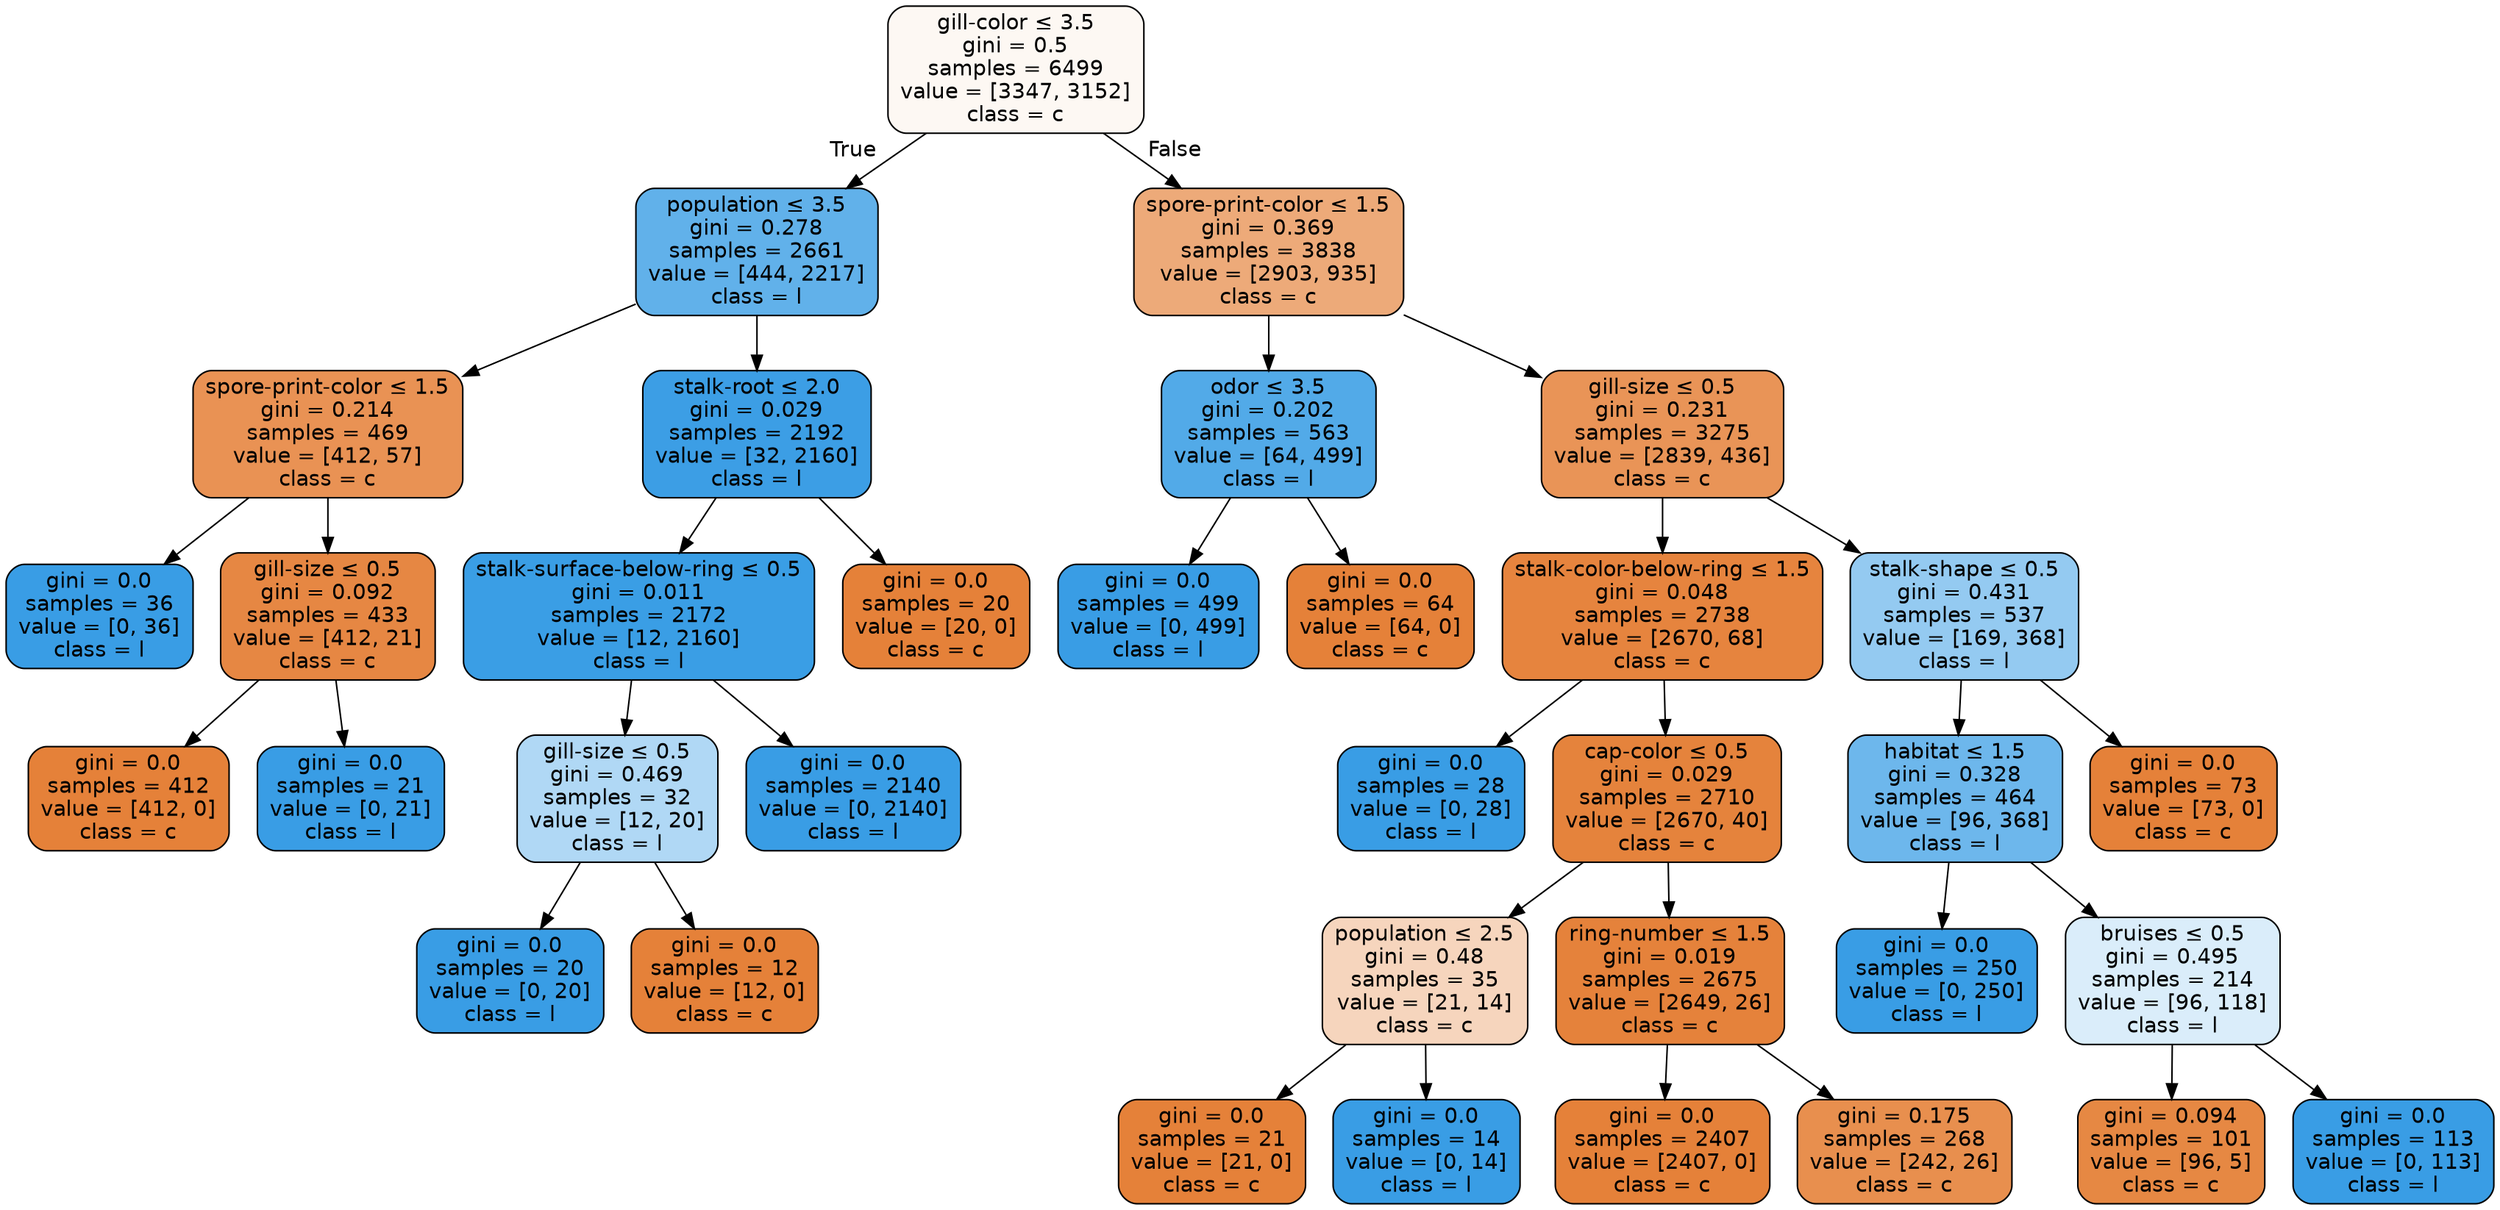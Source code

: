 digraph Tree {
node [shape=box, style="filled, rounded", color="black", fontname=helvetica] ;
edge [fontname=helvetica] ;
0 [label=<gill-color &le; 3.5<br/>gini = 0.5<br/>samples = 6499<br/>value = [3347, 3152]<br/>class = c>, fillcolor="#fdf8f3"] ;
1 [label=<population &le; 3.5<br/>gini = 0.278<br/>samples = 2661<br/>value = [444, 2217]<br/>class = l>, fillcolor="#61b1ea"] ;
0 -> 1 [labeldistance=2.5, labelangle=45, headlabel="True"] ;
2 [label=<spore-print-color &le; 1.5<br/>gini = 0.214<br/>samples = 469<br/>value = [412, 57]<br/>class = c>, fillcolor="#e99254"] ;
1 -> 2 ;
3 [label=<gini = 0.0<br/>samples = 36<br/>value = [0, 36]<br/>class = l>, fillcolor="#399de5"] ;
2 -> 3 ;
4 [label=<gill-size &le; 0.5<br/>gini = 0.092<br/>samples = 433<br/>value = [412, 21]<br/>class = c>, fillcolor="#e68743"] ;
2 -> 4 ;
5 [label=<gini = 0.0<br/>samples = 412<br/>value = [412, 0]<br/>class = c>, fillcolor="#e58139"] ;
4 -> 5 ;
6 [label=<gini = 0.0<br/>samples = 21<br/>value = [0, 21]<br/>class = l>, fillcolor="#399de5"] ;
4 -> 6 ;
7 [label=<stalk-root &le; 2.0<br/>gini = 0.029<br/>samples = 2192<br/>value = [32, 2160]<br/>class = l>, fillcolor="#3c9ee5"] ;
1 -> 7 ;
8 [label=<stalk-surface-below-ring &le; 0.5<br/>gini = 0.011<br/>samples = 2172<br/>value = [12, 2160]<br/>class = l>, fillcolor="#3a9ee5"] ;
7 -> 8 ;
9 [label=<gill-size &le; 0.5<br/>gini = 0.469<br/>samples = 32<br/>value = [12, 20]<br/>class = l>, fillcolor="#b0d8f5"] ;
8 -> 9 ;
10 [label=<gini = 0.0<br/>samples = 20<br/>value = [0, 20]<br/>class = l>, fillcolor="#399de5"] ;
9 -> 10 ;
11 [label=<gini = 0.0<br/>samples = 12<br/>value = [12, 0]<br/>class = c>, fillcolor="#e58139"] ;
9 -> 11 ;
12 [label=<gini = 0.0<br/>samples = 2140<br/>value = [0, 2140]<br/>class = l>, fillcolor="#399de5"] ;
8 -> 12 ;
13 [label=<gini = 0.0<br/>samples = 20<br/>value = [20, 0]<br/>class = c>, fillcolor="#e58139"] ;
7 -> 13 ;
14 [label=<spore-print-color &le; 1.5<br/>gini = 0.369<br/>samples = 3838<br/>value = [2903, 935]<br/>class = c>, fillcolor="#edaa79"] ;
0 -> 14 [labeldistance=2.5, labelangle=-45, headlabel="False"] ;
15 [label=<odor &le; 3.5<br/>gini = 0.202<br/>samples = 563<br/>value = [64, 499]<br/>class = l>, fillcolor="#52aae8"] ;
14 -> 15 ;
16 [label=<gini = 0.0<br/>samples = 499<br/>value = [0, 499]<br/>class = l>, fillcolor="#399de5"] ;
15 -> 16 ;
17 [label=<gini = 0.0<br/>samples = 64<br/>value = [64, 0]<br/>class = c>, fillcolor="#e58139"] ;
15 -> 17 ;
18 [label=<gill-size &le; 0.5<br/>gini = 0.231<br/>samples = 3275<br/>value = [2839, 436]<br/>class = c>, fillcolor="#e99457"] ;
14 -> 18 ;
19 [label=<stalk-color-below-ring &le; 1.5<br/>gini = 0.048<br/>samples = 2738<br/>value = [2670, 68]<br/>class = c>, fillcolor="#e6843e"] ;
18 -> 19 ;
20 [label=<gini = 0.0<br/>samples = 28<br/>value = [0, 28]<br/>class = l>, fillcolor="#399de5"] ;
19 -> 20 ;
21 [label=<cap-color &le; 0.5<br/>gini = 0.029<br/>samples = 2710<br/>value = [2670, 40]<br/>class = c>, fillcolor="#e5833c"] ;
19 -> 21 ;
22 [label=<population &le; 2.5<br/>gini = 0.48<br/>samples = 35<br/>value = [21, 14]<br/>class = c>, fillcolor="#f6d5bd"] ;
21 -> 22 ;
23 [label=<gini = 0.0<br/>samples = 21<br/>value = [21, 0]<br/>class = c>, fillcolor="#e58139"] ;
22 -> 23 ;
24 [label=<gini = 0.0<br/>samples = 14<br/>value = [0, 14]<br/>class = l>, fillcolor="#399de5"] ;
22 -> 24 ;
25 [label=<ring-number &le; 1.5<br/>gini = 0.019<br/>samples = 2675<br/>value = [2649, 26]<br/>class = c>, fillcolor="#e5823b"] ;
21 -> 25 ;
26 [label=<gini = 0.0<br/>samples = 2407<br/>value = [2407, 0]<br/>class = c>, fillcolor="#e58139"] ;
25 -> 26 ;
27 [label=<gini = 0.175<br/>samples = 268<br/>value = [242, 26]<br/>class = c>, fillcolor="#e88f4e"] ;
25 -> 27 ;
28 [label=<stalk-shape &le; 0.5<br/>gini = 0.431<br/>samples = 537<br/>value = [169, 368]<br/>class = l>, fillcolor="#94caf1"] ;
18 -> 28 ;
29 [label=<habitat &le; 1.5<br/>gini = 0.328<br/>samples = 464<br/>value = [96, 368]<br/>class = l>, fillcolor="#6db7ec"] ;
28 -> 29 ;
30 [label=<gini = 0.0<br/>samples = 250<br/>value = [0, 250]<br/>class = l>, fillcolor="#399de5"] ;
29 -> 30 ;
31 [label=<bruises &le; 0.5<br/>gini = 0.495<br/>samples = 214<br/>value = [96, 118]<br/>class = l>, fillcolor="#daedfa"] ;
29 -> 31 ;
32 [label=<gini = 0.094<br/>samples = 101<br/>value = [96, 5]<br/>class = c>, fillcolor="#e68843"] ;
31 -> 32 ;
33 [label=<gini = 0.0<br/>samples = 113<br/>value = [0, 113]<br/>class = l>, fillcolor="#399de5"] ;
31 -> 33 ;
34 [label=<gini = 0.0<br/>samples = 73<br/>value = [73, 0]<br/>class = c>, fillcolor="#e58139"] ;
28 -> 34 ;
}
